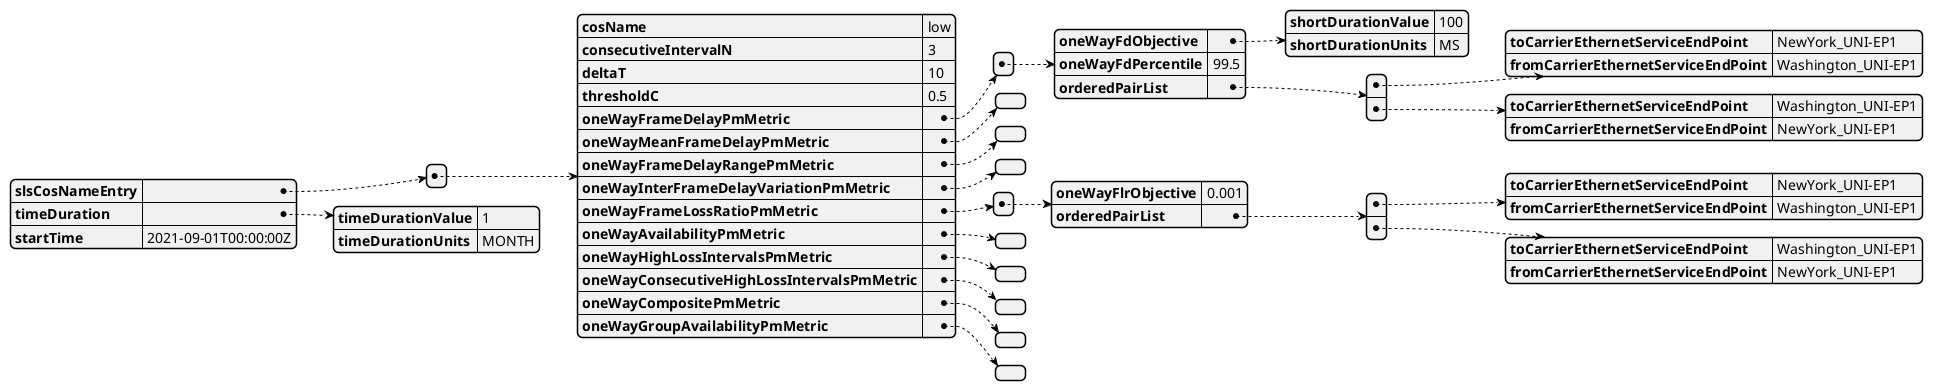 @startjson
{
  "slsCosNameEntry": [
    {
      "cosName": "low",
      "consecutiveIntervalN": 3,
      "deltaT": 10,
      "thresholdC": 0.5,
      "oneWayFrameDelayPmMetric": [
        {
          "oneWayFdObjective": {
            "shortDurationValue": 100,
            "shortDurationUnits": "MS"
          },
          "oneWayFdPercentile": 99.5,
          "orderedPairList": [
            {
              "toCarrierEthernetServiceEndPoint": "NewYork_UNI-EP1",
              "fromCarrierEthernetServiceEndPoint": "Washington_UNI-EP1"
            },
            {
              "toCarrierEthernetServiceEndPoint": "Washington_UNI-EP1",
              "fromCarrierEthernetServiceEndPoint": "NewYork_UNI-EP1"
            }
          ]
        }
      ],
      "oneWayMeanFrameDelayPmMetric": [],
      "oneWayFrameDelayRangePmMetric": [],
      "oneWayInterFrameDelayVariationPmMetric": [],
      "oneWayFrameLossRatioPmMetric": [
        {
          "oneWayFlrObjective": 0.001,
          "orderedPairList": [
            {
              "toCarrierEthernetServiceEndPoint": "NewYork_UNI-EP1",
              "fromCarrierEthernetServiceEndPoint": "Washington_UNI-EP1"
            },
            {
              "toCarrierEthernetServiceEndPoint": "Washington_UNI-EP1",
              "fromCarrierEthernetServiceEndPoint": "NewYork_UNI-EP1"
            }
          ]
        }
      ],
      "oneWayAvailabilityPmMetric": [],
      "oneWayHighLossIntervalsPmMetric": [],
      "oneWayConsecutiveHighLossIntervalsPmMetric": [],
      "oneWayCompositePmMetric": [],
      "oneWayGroupAvailabilityPmMetric": []
    }
  ],
  "timeDuration": {
    "timeDurationValue": 1,
    "timeDurationUnits": "MONTH"
  },
  "startTime": "2021-09-01T00:00:00Z"
}
@endjson
